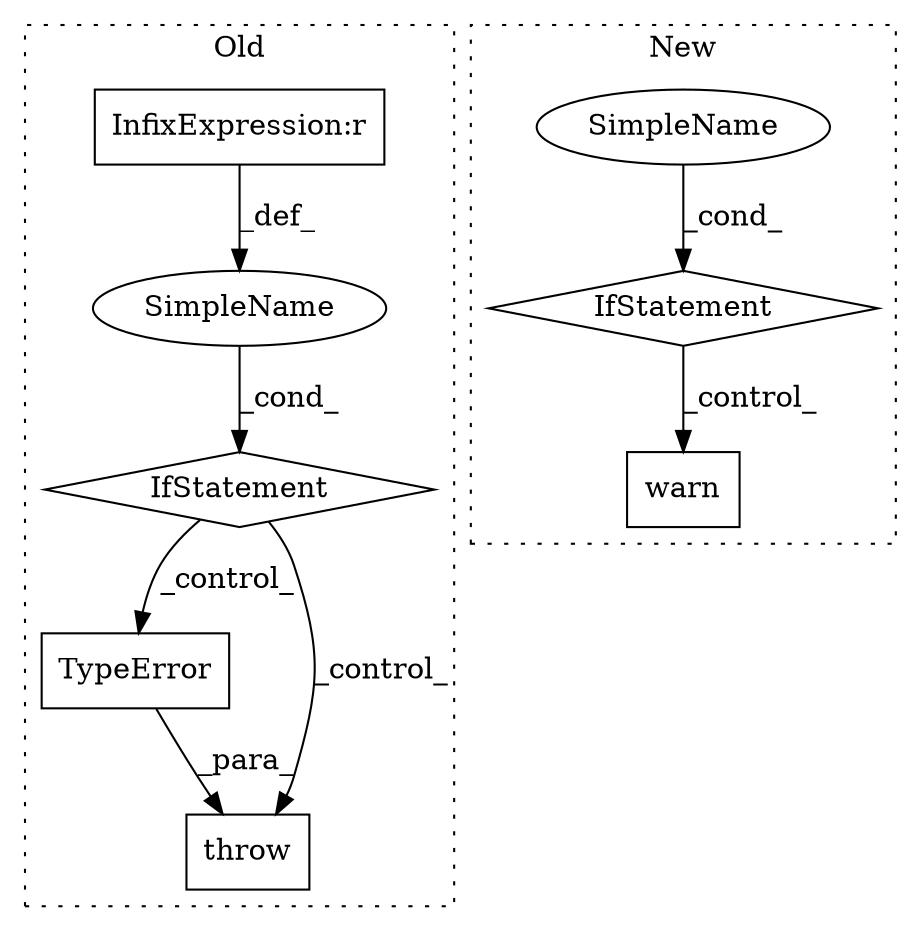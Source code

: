 digraph G {
subgraph cluster0 {
1 [label="TypeError" a="32" s="2403,2467" l="10,1" shape="box"];
3 [label="throw" a="53" s="2397" l="6" shape="box"];
4 [label="SimpleName" a="42" s="" l="" shape="ellipse"];
5 [label="IfStatement" a="25" s="2338,2387" l="4,2" shape="diamond"];
8 [label="InfixExpression:r" a="27" s="2348" l="4" shape="box"];
label = "Old";
style="dotted";
}
subgraph cluster1 {
2 [label="warn" a="32" s="2465,2520" l="5,1" shape="box"];
6 [label="IfStatement" a="25" s="2415,2444" l="4,2" shape="diamond"];
7 [label="SimpleName" a="42" s="" l="" shape="ellipse"];
label = "New";
style="dotted";
}
1 -> 3 [label="_para_"];
4 -> 5 [label="_cond_"];
5 -> 1 [label="_control_"];
5 -> 3 [label="_control_"];
6 -> 2 [label="_control_"];
7 -> 6 [label="_cond_"];
8 -> 4 [label="_def_"];
}